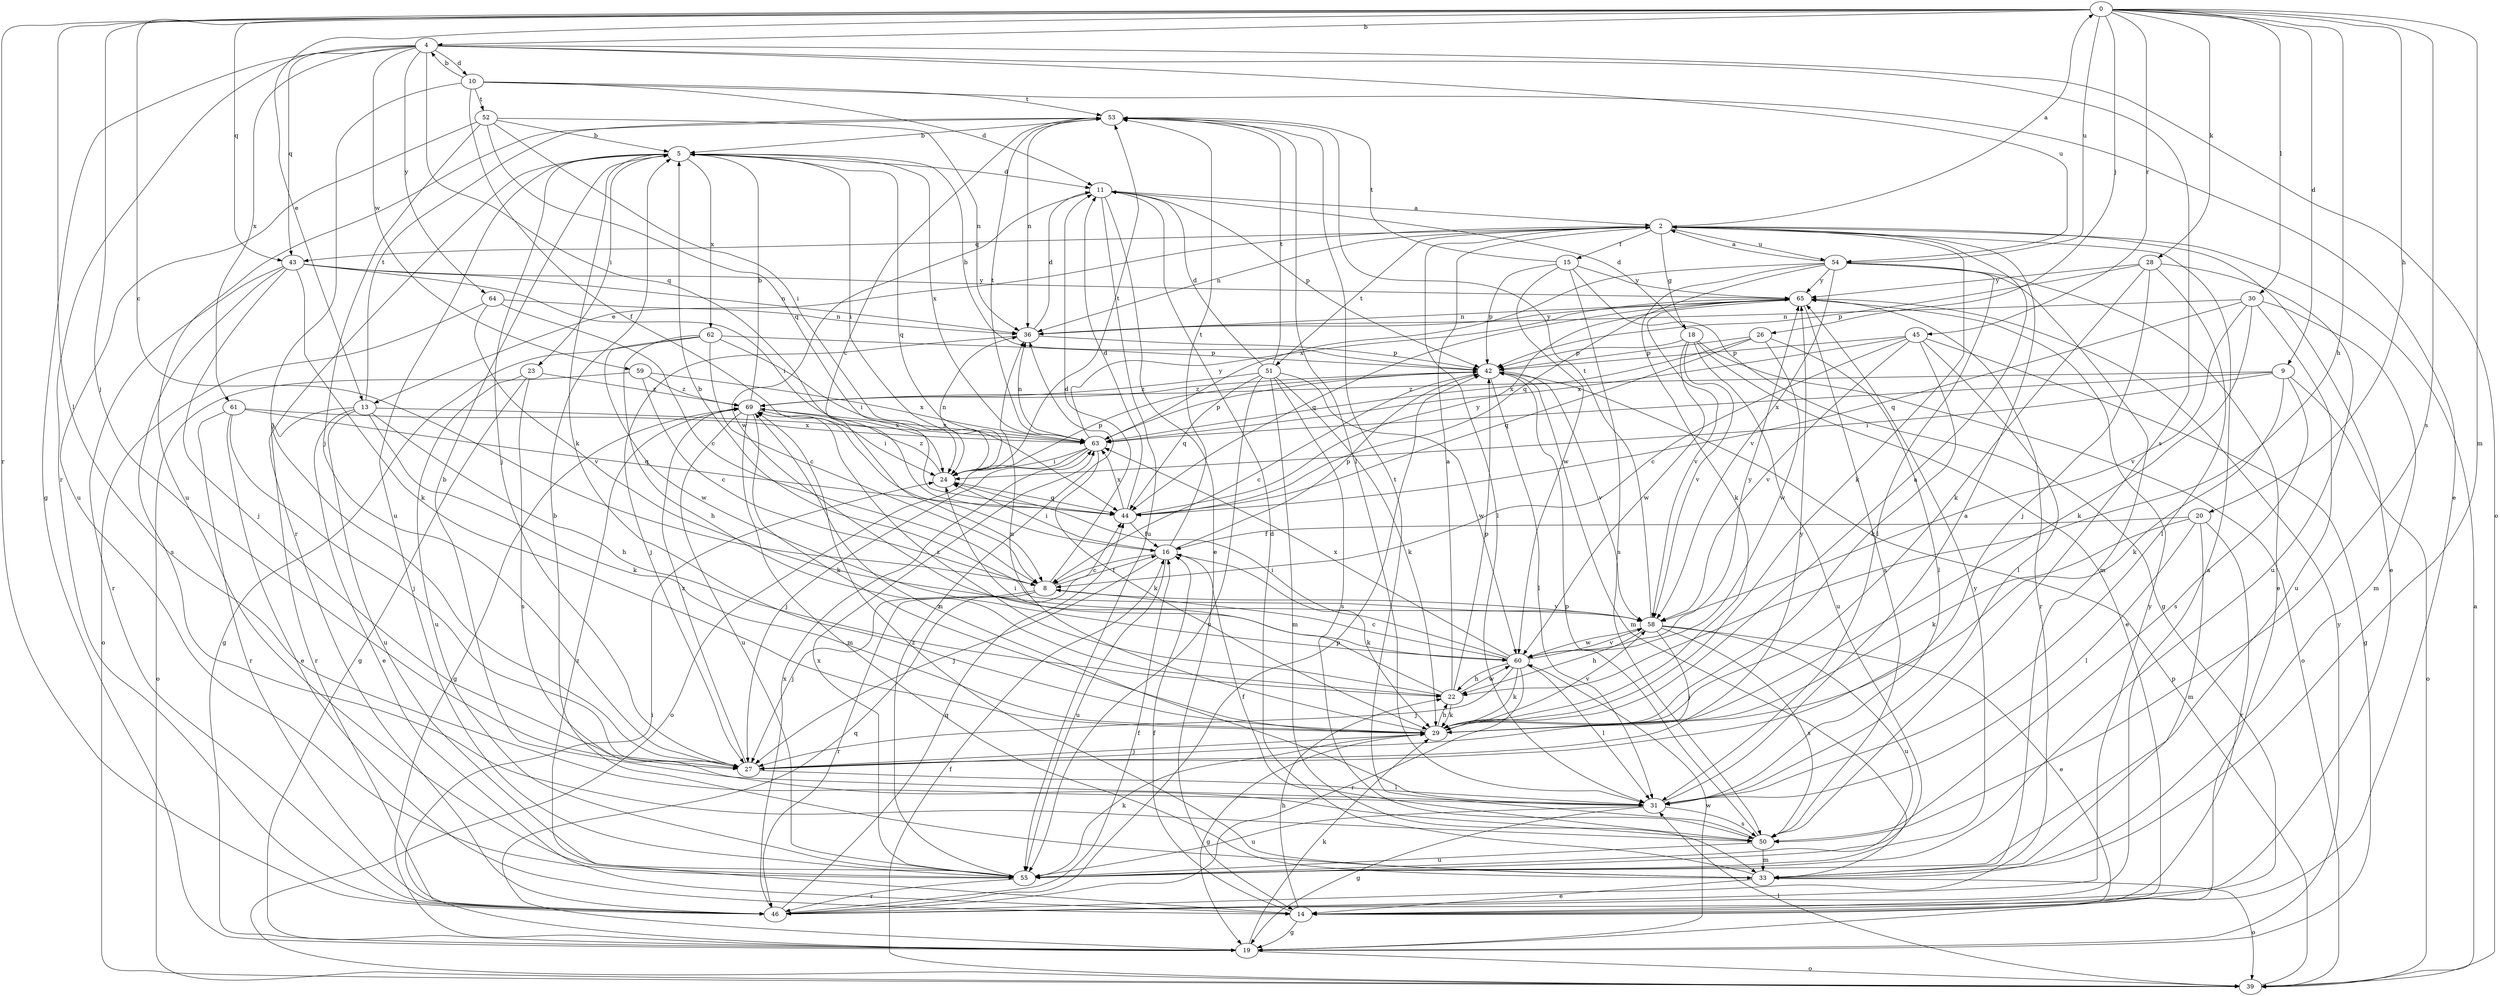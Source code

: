 strict digraph  {
0;
2;
4;
5;
8;
9;
10;
11;
13;
14;
15;
16;
18;
19;
20;
22;
23;
24;
26;
27;
28;
29;
30;
31;
33;
36;
39;
42;
43;
44;
45;
46;
50;
51;
52;
53;
54;
55;
58;
59;
60;
61;
62;
63;
64;
65;
69;
0 -> 4  [label=b];
0 -> 8  [label=c];
0 -> 9  [label=d];
0 -> 13  [label=e];
0 -> 20  [label=h];
0 -> 22  [label=h];
0 -> 26  [label=j];
0 -> 27  [label=j];
0 -> 28  [label=k];
0 -> 30  [label=l];
0 -> 31  [label=l];
0 -> 33  [label=m];
0 -> 43  [label=q];
0 -> 45  [label=r];
0 -> 46  [label=r];
0 -> 50  [label=s];
0 -> 54  [label=u];
2 -> 0  [label=a];
2 -> 13  [label=e];
2 -> 14  [label=e];
2 -> 15  [label=f];
2 -> 18  [label=g];
2 -> 29  [label=k];
2 -> 31  [label=l];
2 -> 36  [label=n];
2 -> 43  [label=q];
2 -> 51  [label=t];
2 -> 54  [label=u];
4 -> 10  [label=d];
4 -> 19  [label=g];
4 -> 39  [label=o];
4 -> 43  [label=q];
4 -> 44  [label=q];
4 -> 46  [label=r];
4 -> 50  [label=s];
4 -> 54  [label=u];
4 -> 59  [label=w];
4 -> 61  [label=x];
4 -> 64  [label=y];
5 -> 11  [label=d];
5 -> 23  [label=i];
5 -> 24  [label=i];
5 -> 27  [label=j];
5 -> 29  [label=k];
5 -> 44  [label=q];
5 -> 46  [label=r];
5 -> 55  [label=u];
5 -> 62  [label=x];
5 -> 63  [label=x];
8 -> 11  [label=d];
8 -> 16  [label=f];
8 -> 27  [label=j];
8 -> 46  [label=r];
8 -> 58  [label=v];
9 -> 24  [label=i];
9 -> 29  [label=k];
9 -> 39  [label=o];
9 -> 50  [label=s];
9 -> 63  [label=x];
9 -> 69  [label=z];
10 -> 4  [label=b];
10 -> 11  [label=d];
10 -> 14  [label=e];
10 -> 16  [label=f];
10 -> 27  [label=j];
10 -> 52  [label=t];
10 -> 53  [label=t];
11 -> 2  [label=a];
11 -> 14  [label=e];
11 -> 42  [label=p];
11 -> 55  [label=u];
11 -> 60  [label=w];
13 -> 14  [label=e];
13 -> 22  [label=h];
13 -> 29  [label=k];
13 -> 46  [label=r];
13 -> 53  [label=t];
13 -> 55  [label=u];
13 -> 63  [label=x];
14 -> 16  [label=f];
14 -> 19  [label=g];
14 -> 22  [label=h];
14 -> 69  [label=z];
15 -> 19  [label=g];
15 -> 42  [label=p];
15 -> 50  [label=s];
15 -> 53  [label=t];
15 -> 60  [label=w];
15 -> 65  [label=y];
16 -> 8  [label=c];
16 -> 24  [label=i];
16 -> 27  [label=j];
16 -> 29  [label=k];
16 -> 42  [label=p];
16 -> 53  [label=t];
16 -> 55  [label=u];
18 -> 11  [label=d];
18 -> 14  [label=e];
18 -> 39  [label=o];
18 -> 42  [label=p];
18 -> 55  [label=u];
18 -> 58  [label=v];
18 -> 60  [label=w];
19 -> 24  [label=i];
19 -> 29  [label=k];
19 -> 39  [label=o];
19 -> 44  [label=q];
19 -> 60  [label=w];
19 -> 65  [label=y];
20 -> 16  [label=f];
20 -> 29  [label=k];
20 -> 31  [label=l];
20 -> 33  [label=m];
20 -> 46  [label=r];
22 -> 2  [label=a];
22 -> 24  [label=i];
22 -> 29  [label=k];
22 -> 42  [label=p];
22 -> 60  [label=w];
22 -> 69  [label=z];
23 -> 19  [label=g];
23 -> 50  [label=s];
23 -> 55  [label=u];
23 -> 69  [label=z];
24 -> 36  [label=n];
24 -> 42  [label=p];
24 -> 44  [label=q];
24 -> 53  [label=t];
24 -> 69  [label=z];
26 -> 31  [label=l];
26 -> 42  [label=p];
26 -> 44  [label=q];
26 -> 60  [label=w];
26 -> 63  [label=x];
27 -> 31  [label=l];
27 -> 65  [label=y];
27 -> 69  [label=z];
28 -> 27  [label=j];
28 -> 29  [label=k];
28 -> 31  [label=l];
28 -> 42  [label=p];
28 -> 55  [label=u];
28 -> 65  [label=y];
29 -> 2  [label=a];
29 -> 19  [label=g];
29 -> 22  [label=h];
29 -> 27  [label=j];
29 -> 36  [label=n];
29 -> 58  [label=v];
30 -> 29  [label=k];
30 -> 33  [label=m];
30 -> 36  [label=n];
30 -> 44  [label=q];
30 -> 55  [label=u];
30 -> 58  [label=v];
31 -> 2  [label=a];
31 -> 5  [label=b];
31 -> 19  [label=g];
31 -> 50  [label=s];
31 -> 55  [label=u];
31 -> 69  [label=z];
33 -> 5  [label=b];
33 -> 11  [label=d];
33 -> 14  [label=e];
33 -> 39  [label=o];
33 -> 69  [label=z];
36 -> 11  [label=d];
36 -> 27  [label=j];
36 -> 42  [label=p];
36 -> 65  [label=y];
39 -> 2  [label=a];
39 -> 16  [label=f];
39 -> 31  [label=l];
39 -> 42  [label=p];
42 -> 5  [label=b];
42 -> 8  [label=c];
42 -> 31  [label=l];
42 -> 33  [label=m];
42 -> 58  [label=v];
42 -> 69  [label=z];
43 -> 24  [label=i];
43 -> 27  [label=j];
43 -> 29  [label=k];
43 -> 36  [label=n];
43 -> 46  [label=r];
43 -> 50  [label=s];
43 -> 65  [label=y];
44 -> 11  [label=d];
44 -> 16  [label=f];
44 -> 63  [label=x];
44 -> 65  [label=y];
45 -> 8  [label=c];
45 -> 19  [label=g];
45 -> 29  [label=k];
45 -> 31  [label=l];
45 -> 42  [label=p];
45 -> 58  [label=v];
45 -> 63  [label=x];
46 -> 2  [label=a];
46 -> 16  [label=f];
46 -> 42  [label=p];
46 -> 44  [label=q];
46 -> 63  [label=x];
46 -> 65  [label=y];
50 -> 16  [label=f];
50 -> 33  [label=m];
50 -> 42  [label=p];
50 -> 53  [label=t];
50 -> 55  [label=u];
51 -> 11  [label=d];
51 -> 29  [label=k];
51 -> 33  [label=m];
51 -> 44  [label=q];
51 -> 50  [label=s];
51 -> 53  [label=t];
51 -> 55  [label=u];
51 -> 60  [label=w];
51 -> 69  [label=z];
52 -> 5  [label=b];
52 -> 24  [label=i];
52 -> 27  [label=j];
52 -> 36  [label=n];
52 -> 44  [label=q];
52 -> 55  [label=u];
53 -> 5  [label=b];
53 -> 8  [label=c];
53 -> 31  [label=l];
53 -> 36  [label=n];
53 -> 55  [label=u];
54 -> 2  [label=a];
54 -> 14  [label=e];
54 -> 29  [label=k];
54 -> 31  [label=l];
54 -> 33  [label=m];
54 -> 44  [label=q];
54 -> 58  [label=v];
54 -> 63  [label=x];
54 -> 65  [label=y];
55 -> 29  [label=k];
55 -> 36  [label=n];
55 -> 46  [label=r];
55 -> 63  [label=x];
55 -> 65  [label=y];
58 -> 5  [label=b];
58 -> 14  [label=e];
58 -> 22  [label=h];
58 -> 27  [label=j];
58 -> 50  [label=s];
58 -> 53  [label=t];
58 -> 55  [label=u];
58 -> 60  [label=w];
59 -> 8  [label=c];
59 -> 39  [label=o];
59 -> 63  [label=x];
59 -> 69  [label=z];
60 -> 8  [label=c];
60 -> 22  [label=h];
60 -> 24  [label=i];
60 -> 27  [label=j];
60 -> 29  [label=k];
60 -> 31  [label=l];
60 -> 46  [label=r];
60 -> 58  [label=v];
60 -> 63  [label=x];
60 -> 65  [label=y];
61 -> 14  [label=e];
61 -> 27  [label=j];
61 -> 44  [label=q];
61 -> 46  [label=r];
61 -> 63  [label=x];
62 -> 8  [label=c];
62 -> 19  [label=g];
62 -> 22  [label=h];
62 -> 24  [label=i];
62 -> 42  [label=p];
62 -> 60  [label=w];
63 -> 24  [label=i];
63 -> 27  [label=j];
63 -> 29  [label=k];
63 -> 36  [label=n];
63 -> 39  [label=o];
63 -> 42  [label=p];
63 -> 53  [label=t];
63 -> 65  [label=y];
64 -> 8  [label=c];
64 -> 36  [label=n];
64 -> 39  [label=o];
64 -> 58  [label=v];
65 -> 36  [label=n];
65 -> 44  [label=q];
65 -> 46  [label=r];
65 -> 50  [label=s];
65 -> 58  [label=v];
69 -> 5  [label=b];
69 -> 19  [label=g];
69 -> 24  [label=i];
69 -> 29  [label=k];
69 -> 33  [label=m];
69 -> 55  [label=u];
69 -> 63  [label=x];
}
